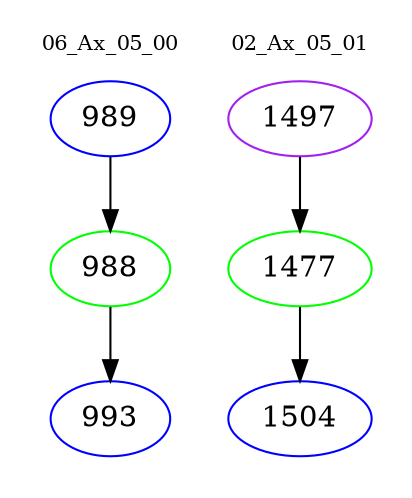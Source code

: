digraph{
subgraph cluster_0 {
color = white
label = "06_Ax_05_00";
fontsize=10;
T0_989 [label="989", color="blue"]
T0_989 -> T0_988 [color="black"]
T0_988 [label="988", color="green"]
T0_988 -> T0_993 [color="black"]
T0_993 [label="993", color="blue"]
}
subgraph cluster_1 {
color = white
label = "02_Ax_05_01";
fontsize=10;
T1_1497 [label="1497", color="purple"]
T1_1497 -> T1_1477 [color="black"]
T1_1477 [label="1477", color="green"]
T1_1477 -> T1_1504 [color="black"]
T1_1504 [label="1504", color="blue"]
}
}
